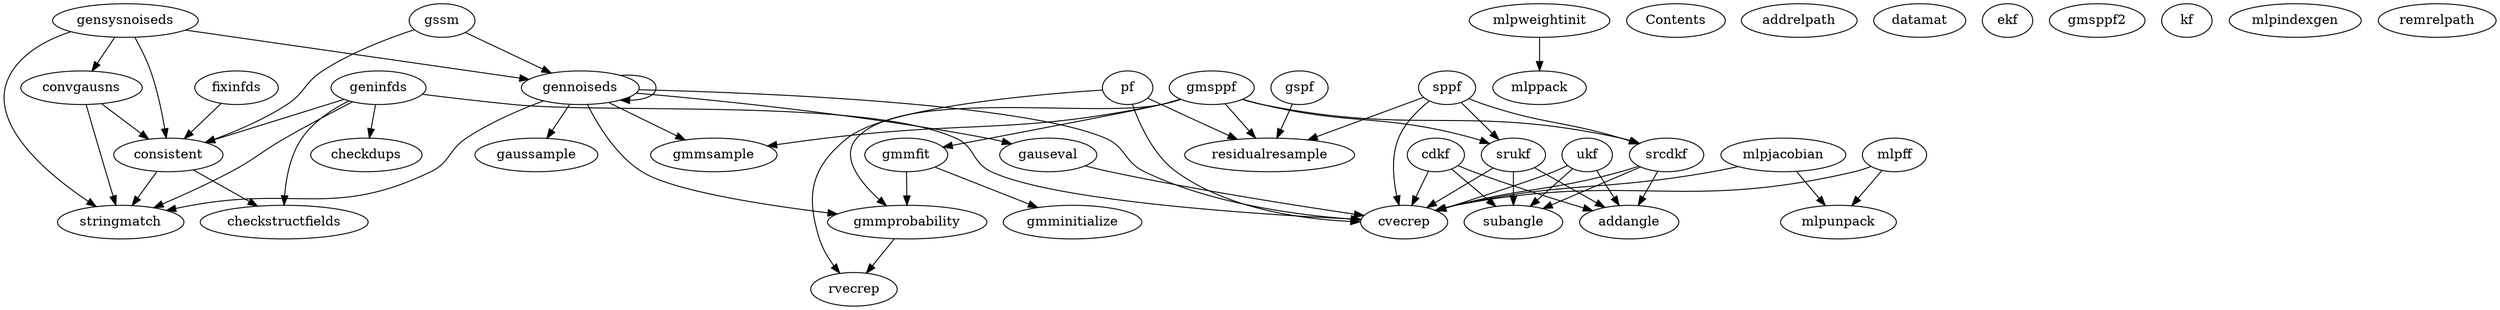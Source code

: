 /* Created by mdot for Matlab */
digraph m2html {
  cdkf -> addangle;
  cdkf -> cvecrep;
  cdkf -> subangle;
  consistent -> checkstructfields;
  consistent -> stringmatch;
  convgausns -> consistent;
  convgausns -> stringmatch;
  fixinfds -> consistent;
  gauseval -> cvecrep;
  geninfds -> checkdups;
  geninfds -> checkstructfields;
  geninfds -> consistent;
  geninfds -> cvecrep;
  geninfds -> stringmatch;
  gennoiseds -> cvecrep;
  gennoiseds -> gauseval;
  gennoiseds -> gaussample;
  gennoiseds -> gennoiseds;
  gennoiseds -> gmmprobability;
  gennoiseds -> gmmsample;
  gennoiseds -> stringmatch;
  gensysnoiseds -> consistent;
  gensysnoiseds -> convgausns;
  gensysnoiseds -> gennoiseds;
  gensysnoiseds -> stringmatch;
  gmmfit -> gmminitialize;
  gmmfit -> gmmprobability;
  gmmprobability -> rvecrep;
  gmsppf -> gmmfit;
  gmsppf -> gmmprobability;
  gmsppf -> gmmsample;
  gmsppf -> residualresample;
  gmsppf -> srcdkf;
  gmsppf -> srukf;
  gspf -> residualresample;
  gssm -> consistent;
  gssm -> gennoiseds;
  mlpff -> cvecrep;
  mlpff -> mlpunpack;
  mlpjacobian -> cvecrep;
  mlpjacobian -> mlpunpack;
  mlpweightinit -> mlppack;
  pf -> cvecrep;
  pf -> residualresample;
  pf -> rvecrep;
  sppf -> cvecrep;
  sppf -> residualresample;
  sppf -> srcdkf;
  sppf -> srukf;
  srcdkf -> addangle;
  srcdkf -> cvecrep;
  srcdkf -> subangle;
  srukf -> addangle;
  srukf -> cvecrep;
  srukf -> subangle;
  ukf -> addangle;
  ukf -> cvecrep;
  ukf -> subangle;

  Contents [URL="Contents.html"];
  addangle [URL="addangle.html"];
  addrelpath [URL="addrelpath.html"];
  cdkf [URL="cdkf.html"];
  checkdups [URL="checkdups.html"];
  checkstructfields [URL="checkstructfields.html"];
  consistent [URL="consistent.html"];
  convgausns [URL="convgausns.html"];
  cvecrep [URL="cvecrep.html"];
  datamat [URL="datamat.html"];
  ekf [URL="ekf.html"];
  fixinfds [URL="fixinfds.html"];
  gauseval [URL="gauseval.html"];
  gaussample [URL="gaussample.html"];
  geninfds [URL="geninfds.html"];
  gennoiseds [URL="gennoiseds.html"];
  gensysnoiseds [URL="gensysnoiseds.html"];
  gmmfit [URL="gmmfit.html"];
  gmminitialize [URL="gmminitialize.html"];
  gmmprobability [URL="gmmprobability.html"];
  gmmsample [URL="gmmsample.html"];
  gmsppf [URL="gmsppf.html"];
  gmsppf2 [URL="gmsppf2.html"];
  gspf [URL="gspf.html"];
  gssm [URL="gssm.html"];
  kf [URL="kf.html"];
  mlpff [URL="mlpff.html"];
  mlpindexgen [URL="mlpindexgen.html"];
  mlpjacobian [URL="mlpjacobian.html"];
  mlppack [URL="mlppack.html"];
  mlpunpack [URL="mlpunpack.html"];
  mlpweightinit [URL="mlpweightinit.html"];
  pf [URL="pf.html"];
  remrelpath [URL="remrelpath.html"];
  residualresample [URL="residualresample.html"];
  rvecrep [URL="rvecrep.html"];
  sppf [URL="sppf.html"];
  srcdkf [URL="srcdkf.html"];
  srukf [URL="srukf.html"];
  stringmatch [URL="stringmatch.html"];
  subangle [URL="subangle.html"];
  ukf [URL="ukf.html"];
}